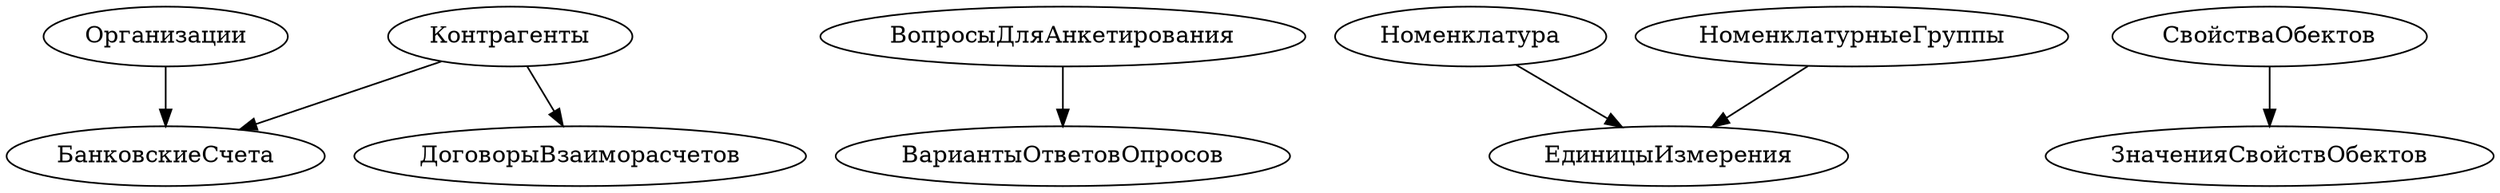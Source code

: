    digraph G {
Контрагенты -> БанковскиеСчета;
Организации -> БанковскиеСчета;
ВопросыДляАнкетирования -> ВариантыОтветовОпросов;
Контрагенты -> ДоговорыВзаиморасчетов;
Номенклатура -> ЕдиницыИзмерения;
НоменклатурныеГруппы -> ЕдиницыИзмерения;
СвойстваОбектов -> ЗначенияСвойствОбектов;
}